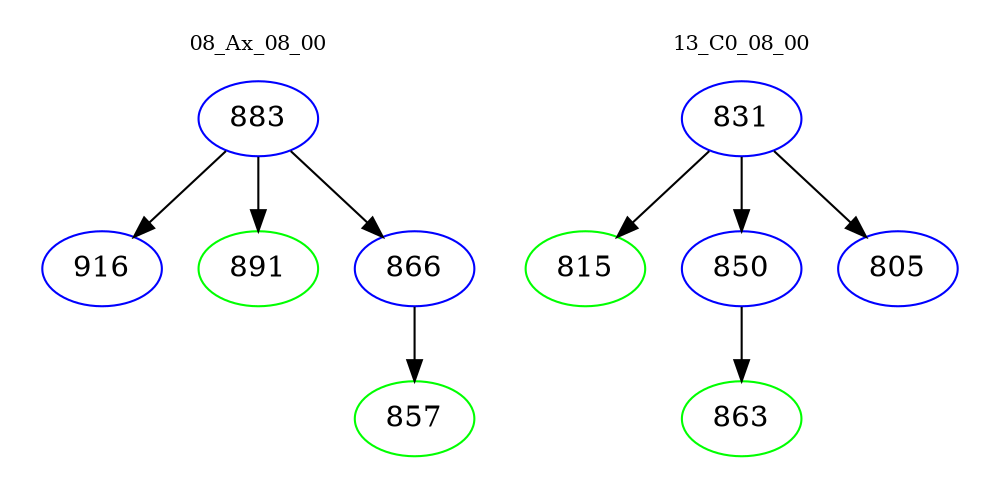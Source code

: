 digraph{
subgraph cluster_0 {
color = white
label = "08_Ax_08_00";
fontsize=10;
T0_883 [label="883", color="blue"]
T0_883 -> T0_916 [color="black"]
T0_916 [label="916", color="blue"]
T0_883 -> T0_891 [color="black"]
T0_891 [label="891", color="green"]
T0_883 -> T0_866 [color="black"]
T0_866 [label="866", color="blue"]
T0_866 -> T0_857 [color="black"]
T0_857 [label="857", color="green"]
}
subgraph cluster_1 {
color = white
label = "13_C0_08_00";
fontsize=10;
T1_831 [label="831", color="blue"]
T1_831 -> T1_815 [color="black"]
T1_815 [label="815", color="green"]
T1_831 -> T1_850 [color="black"]
T1_850 [label="850", color="blue"]
T1_850 -> T1_863 [color="black"]
T1_863 [label="863", color="green"]
T1_831 -> T1_805 [color="black"]
T1_805 [label="805", color="blue"]
}
}
